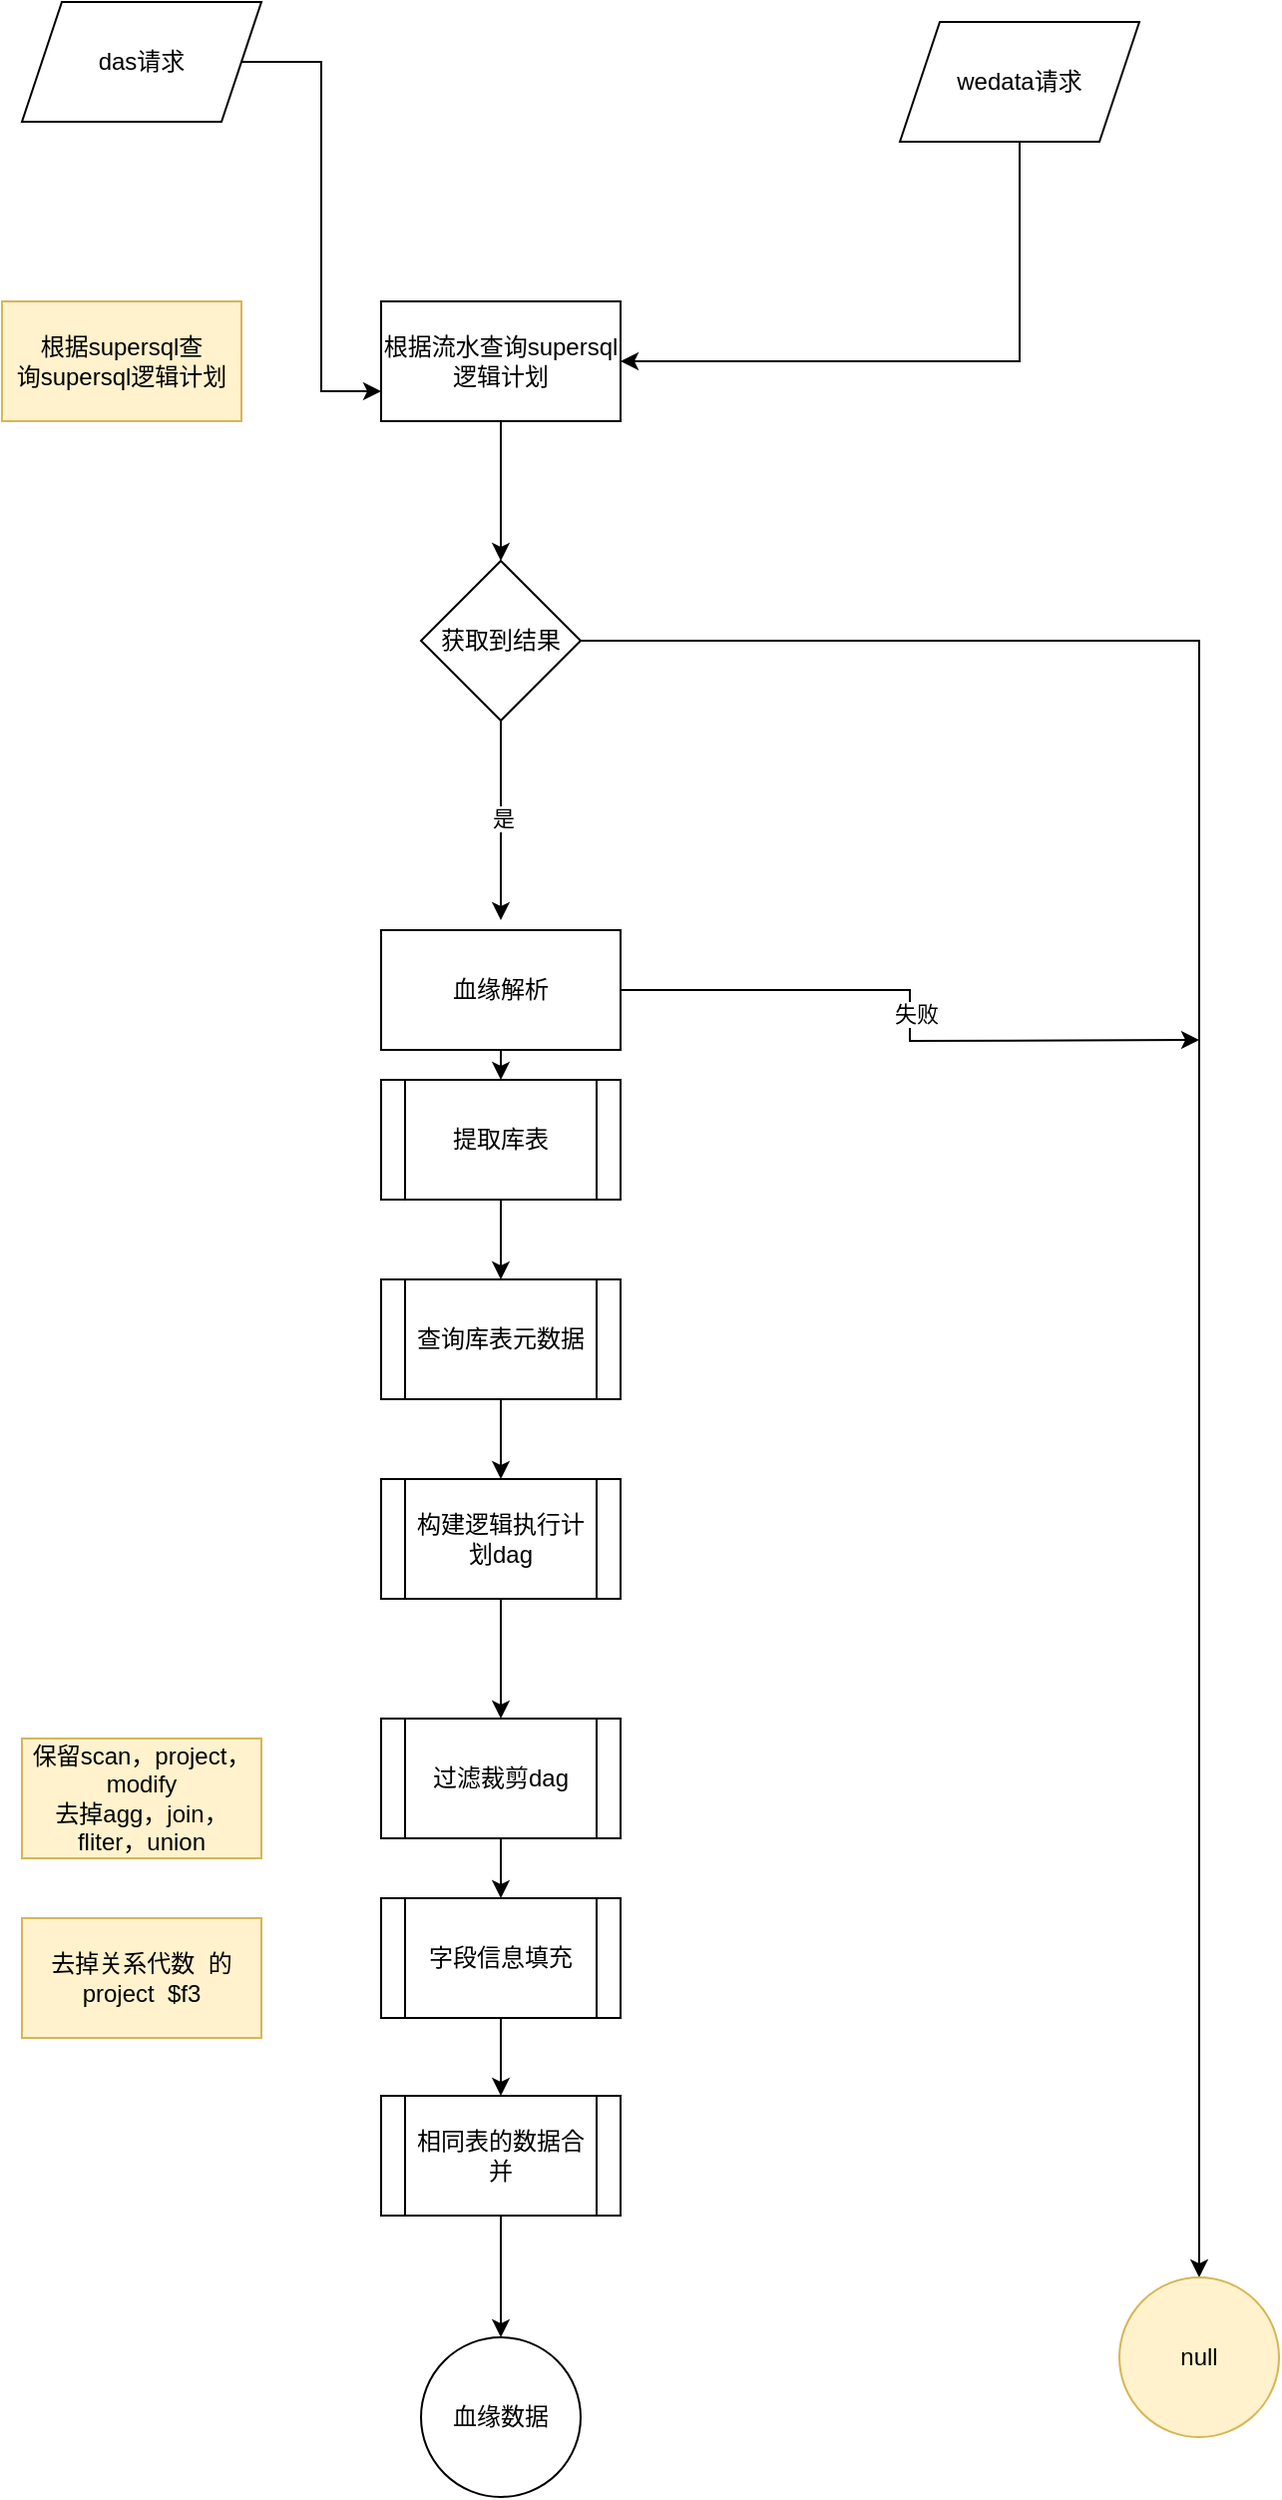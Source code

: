 <mxfile version="24.6.4" type="github">
  <diagram name="第 1 页" id="Ekg-3o6nj7kemqUT62nF">
    <mxGraphModel dx="1010" dy="561" grid="1" gridSize="10" guides="1" tooltips="1" connect="1" arrows="1" fold="1" page="1" pageScale="1" pageWidth="827" pageHeight="1169" math="0" shadow="0">
      <root>
        <mxCell id="0" />
        <mxCell id="1" parent="0" />
        <mxCell id="jEDZygAeWDUvjjWKRz_K-25" style="edgeStyle=orthogonalEdgeStyle;rounded=0;orthogonalLoop=1;jettySize=auto;html=1;entryX=0;entryY=0.75;entryDx=0;entryDy=0;" edge="1" parent="1" source="0-HkkZLS23VQytWbaLBE-1" target="jEDZygAeWDUvjjWKRz_K-2">
          <mxGeometry relative="1" as="geometry" />
        </mxCell>
        <mxCell id="0-HkkZLS23VQytWbaLBE-1" value="das请求" style="shape=parallelogram;perimeter=parallelogramPerimeter;whiteSpace=wrap;html=1;fixedSize=1;" parent="1" vertex="1">
          <mxGeometry x="80" y="60" width="120" height="60" as="geometry" />
        </mxCell>
        <mxCell id="jEDZygAeWDUvjjWKRz_K-24" style="edgeStyle=orthogonalEdgeStyle;rounded=0;orthogonalLoop=1;jettySize=auto;html=1;exitX=0.5;exitY=1;exitDx=0;exitDy=0;entryX=1;entryY=0.5;entryDx=0;entryDy=0;" edge="1" parent="1" source="jEDZygAeWDUvjjWKRz_K-1" target="jEDZygAeWDUvjjWKRz_K-2">
          <mxGeometry relative="1" as="geometry" />
        </mxCell>
        <mxCell id="jEDZygAeWDUvjjWKRz_K-1" value="wedata请求" style="shape=parallelogram;perimeter=parallelogramPerimeter;whiteSpace=wrap;html=1;fixedSize=1;" vertex="1" parent="1">
          <mxGeometry x="520" y="70" width="120" height="60" as="geometry" />
        </mxCell>
        <mxCell id="jEDZygAeWDUvjjWKRz_K-6" style="edgeStyle=orthogonalEdgeStyle;rounded=0;orthogonalLoop=1;jettySize=auto;html=1;exitX=0.5;exitY=1;exitDx=0;exitDy=0;" edge="1" parent="1" source="jEDZygAeWDUvjjWKRz_K-2" target="jEDZygAeWDUvjjWKRz_K-5">
          <mxGeometry relative="1" as="geometry" />
        </mxCell>
        <mxCell id="jEDZygAeWDUvjjWKRz_K-2" value="根据流水查询&lt;span style=&quot;color: rgba(0, 0, 0, 0); font-family: monospace; font-size: 0px; text-align: start; text-wrap: nowrap;&quot;&gt;%3CmxGraphModel%3E%3Croot%3E%3CmxCell%20id%3D%220%22%2F%3E%3CmxCell%20id%3D%221%22%20parent%3D%220%22%2F%3E%3CmxCell%20id%3D%222%22%20value%3D%22%22%20style%3D%22shape%3Dparallelogram%3Bperimeter%3DparallelogramPerimeter%3BwhiteSpace%3Dwrap%3Bhtml%3D1%3BfixedSize%3D1%3B%22%20vertex%3D%221%22%20parent%3D%221%22%3E%3CmxGeometry%20x%3D%22350%22%20y%3D%22210%22%20width%3D%22120%22%20height%3D%2260%22%20as%3D%22geometry%22%2F%3E%3C%2FmxCell%3E%3C%2Froot%3E%3C%2FmxGraphModel%3E&lt;/span&gt;supersql逻辑计划&lt;span style=&quot;color: rgba(0, 0, 0, 0); font-family: monospace; font-size: 0px; text-align: start; text-wrap: nowrap;&quot;&gt;%3CmxGraphModel%3E%3Croot%3E%3CmxCell%20id%3D%220%22%2F%3E%3CmxCell%20id%3D%221%22%20parent%3D%220%22%2F%3E%3CmxCell%20id%3D%222%22%20value%3D%22%22%20style%3D%22shape%3Dparallelogram%3Bperimeter%3DparallelogramPerimeter%3BwhiteSpace%3Dwrap%3Bhtml%3D1%3BfixedSize%3D1%3B%22%20vertex%3D%221%22%20parent%3D%221%22%3E%3CmxGeometry%20x%3D%22350%22%20y%3D%22210%22%20width%3D%22120%22%20height%3D%2260%22%20as%3D%22geometry%22%2F%3E%3C%2FmxCell%3E%3C%2Froot%3E%3C%2FmxGraphModel%3E&lt;/span&gt;" style="rounded=0;whiteSpace=wrap;html=1;" vertex="1" parent="1">
          <mxGeometry x="260" y="210" width="120" height="60" as="geometry" />
        </mxCell>
        <mxCell id="jEDZygAeWDUvjjWKRz_K-3" value="根据supersql查询&lt;span style=&quot;color: rgba(0, 0, 0, 0); font-family: monospace; font-size: 0px; text-align: start; text-wrap: nowrap;&quot;&gt;%3CmxGraphModel%3E%3Croot%3E%3CmxCell%20id%3D%220%22%2F%3E%3CmxCell%20id%3D%221%22%20parent%3D%220%22%2F%3E%3CmxCell%20id%3D%222%22%20value%3D%22%22%20style%3D%22shape%3Dparallelogram%3Bperimeter%3DparallelogramPerimeter%3BwhiteSpace%3Dwrap%3Bhtml%3D1%3BfixedSize%3D1%3B%22%20vertex%3D%221%22%20parent%3D%221%22%3E%3CmxGeometry%20x%3D%22350%22%20y%3D%22210%22%20width%3D%22120%22%20height%3D%2260%22%20as%3D%22geometry%22%2F%3E%3C%2FmxCell%3E%3C%2Froot%3E%3C%2FmxGraphModel%3E&lt;/span&gt;supersql逻辑计划&lt;span style=&quot;color: rgba(0, 0, 0, 0); font-family: monospace; font-size: 0px; text-align: start; text-wrap: nowrap;&quot;&gt;%3CmxGraphModel%3E%3Croot%3E%3CmxCell%20id%3D%220%22%2F%3E%3CmxCell%20id%3D%221%22%20parent%3D%220%22%2F%3E%3CmxCell%20id%3D%222%22%20value%3D%22%22%20style%3D%22shape%3Dparallelogram%3Bperimeter%3DparallelogramPerimeter%3BwhiteSpace%3Dwrap%3Bhtml%3D1%3BfixedSize%3D1%3B%22%20vertex%3D%221%22%20parent%3D%221%22%3E%3CmxGeometry%20x%3D%22350%22%20y%3D%22210%22%20width%3D%22120%22%20height%3D%2260%22%20as%3D%22geometry%22%2F%3E%3C%2FmxCell%3E%3C%2Froot%3E%3C%2FmxGraphModel%3E&lt;/span&gt;" style="rounded=0;whiteSpace=wrap;html=1;fillColor=#fff2cc;strokeColor=#d6b656;" vertex="1" parent="1">
          <mxGeometry x="70" y="210" width="120" height="60" as="geometry" />
        </mxCell>
        <mxCell id="jEDZygAeWDUvjjWKRz_K-7" style="edgeStyle=orthogonalEdgeStyle;rounded=0;orthogonalLoop=1;jettySize=auto;html=1;exitX=0.5;exitY=1;exitDx=0;exitDy=0;" edge="1" parent="1" source="jEDZygAeWDUvjjWKRz_K-5">
          <mxGeometry relative="1" as="geometry">
            <mxPoint x="320" y="520" as="targetPoint" />
          </mxGeometry>
        </mxCell>
        <mxCell id="jEDZygAeWDUvjjWKRz_K-8" value="是" style="edgeLabel;html=1;align=center;verticalAlign=middle;resizable=0;points=[];" vertex="1" connectable="0" parent="jEDZygAeWDUvjjWKRz_K-7">
          <mxGeometry x="-0.037" y="1" relative="1" as="geometry">
            <mxPoint as="offset" />
          </mxGeometry>
        </mxCell>
        <mxCell id="jEDZygAeWDUvjjWKRz_K-35" style="edgeStyle=orthogonalEdgeStyle;rounded=0;orthogonalLoop=1;jettySize=auto;html=1;" edge="1" parent="1" source="jEDZygAeWDUvjjWKRz_K-5" target="jEDZygAeWDUvjjWKRz_K-23">
          <mxGeometry relative="1" as="geometry" />
        </mxCell>
        <mxCell id="jEDZygAeWDUvjjWKRz_K-5" value="获取到结果" style="rhombus;whiteSpace=wrap;html=1;" vertex="1" parent="1">
          <mxGeometry x="280" y="340" width="80" height="80" as="geometry" />
        </mxCell>
        <mxCell id="jEDZygAeWDUvjjWKRz_K-28" style="edgeStyle=orthogonalEdgeStyle;rounded=0;orthogonalLoop=1;jettySize=auto;html=1;exitX=0.5;exitY=1;exitDx=0;exitDy=0;entryX=0.5;entryY=0;entryDx=0;entryDy=0;" edge="1" parent="1" source="jEDZygAeWDUvjjWKRz_K-9" target="jEDZygAeWDUvjjWKRz_K-16">
          <mxGeometry relative="1" as="geometry" />
        </mxCell>
        <mxCell id="jEDZygAeWDUvjjWKRz_K-36" style="edgeStyle=orthogonalEdgeStyle;rounded=0;orthogonalLoop=1;jettySize=auto;html=1;exitX=1;exitY=0.5;exitDx=0;exitDy=0;" edge="1" parent="1" source="jEDZygAeWDUvjjWKRz_K-9">
          <mxGeometry relative="1" as="geometry">
            <mxPoint x="670" y="580" as="targetPoint" />
          </mxGeometry>
        </mxCell>
        <mxCell id="jEDZygAeWDUvjjWKRz_K-37" value="失败" style="edgeLabel;html=1;align=center;verticalAlign=middle;resizable=0;points=[];" vertex="1" connectable="0" parent="jEDZygAeWDUvjjWKRz_K-36">
          <mxGeometry x="-0.005" y="3" relative="1" as="geometry">
            <mxPoint as="offset" />
          </mxGeometry>
        </mxCell>
        <mxCell id="jEDZygAeWDUvjjWKRz_K-9" value="血缘解析" style="rounded=0;whiteSpace=wrap;html=1;" vertex="1" parent="1">
          <mxGeometry x="260" y="525" width="120" height="60" as="geometry" />
        </mxCell>
        <mxCell id="jEDZygAeWDUvjjWKRz_K-15" value="血缘数据" style="ellipse;whiteSpace=wrap;html=1;aspect=fixed;" vertex="1" parent="1">
          <mxGeometry x="280" y="1230" width="80" height="80" as="geometry" />
        </mxCell>
        <mxCell id="jEDZygAeWDUvjjWKRz_K-29" style="edgeStyle=orthogonalEdgeStyle;rounded=0;orthogonalLoop=1;jettySize=auto;html=1;exitX=0.5;exitY=1;exitDx=0;exitDy=0;entryX=0.5;entryY=0;entryDx=0;entryDy=0;" edge="1" parent="1" source="jEDZygAeWDUvjjWKRz_K-16" target="jEDZygAeWDUvjjWKRz_K-17">
          <mxGeometry relative="1" as="geometry" />
        </mxCell>
        <mxCell id="jEDZygAeWDUvjjWKRz_K-16" value="提取库表" style="shape=process;whiteSpace=wrap;html=1;backgroundOutline=1;" vertex="1" parent="1">
          <mxGeometry x="260" y="600" width="120" height="60" as="geometry" />
        </mxCell>
        <mxCell id="jEDZygAeWDUvjjWKRz_K-30" style="edgeStyle=orthogonalEdgeStyle;rounded=0;orthogonalLoop=1;jettySize=auto;html=1;exitX=0.5;exitY=1;exitDx=0;exitDy=0;entryX=0.5;entryY=0;entryDx=0;entryDy=0;" edge="1" parent="1" source="jEDZygAeWDUvjjWKRz_K-17" target="jEDZygAeWDUvjjWKRz_K-20">
          <mxGeometry relative="1" as="geometry" />
        </mxCell>
        <mxCell id="jEDZygAeWDUvjjWKRz_K-17" value="查询库表元数据" style="shape=process;whiteSpace=wrap;html=1;backgroundOutline=1;" vertex="1" parent="1">
          <mxGeometry x="260" y="700" width="120" height="60" as="geometry" />
        </mxCell>
        <mxCell id="jEDZygAeWDUvjjWKRz_K-31" style="edgeStyle=orthogonalEdgeStyle;rounded=0;orthogonalLoop=1;jettySize=auto;html=1;exitX=0.5;exitY=1;exitDx=0;exitDy=0;" edge="1" parent="1" source="jEDZygAeWDUvjjWKRz_K-20" target="jEDZygAeWDUvjjWKRz_K-21">
          <mxGeometry relative="1" as="geometry" />
        </mxCell>
        <mxCell id="jEDZygAeWDUvjjWKRz_K-20" value="构建逻辑执行计划dag" style="shape=process;whiteSpace=wrap;html=1;backgroundOutline=1;" vertex="1" parent="1">
          <mxGeometry x="260" y="800" width="120" height="60" as="geometry" />
        </mxCell>
        <mxCell id="jEDZygAeWDUvjjWKRz_K-32" style="edgeStyle=orthogonalEdgeStyle;rounded=0;orthogonalLoop=1;jettySize=auto;html=1;exitX=0.5;exitY=1;exitDx=0;exitDy=0;entryX=0.5;entryY=0;entryDx=0;entryDy=0;" edge="1" parent="1" source="jEDZygAeWDUvjjWKRz_K-21" target="jEDZygAeWDUvjjWKRz_K-22">
          <mxGeometry relative="1" as="geometry" />
        </mxCell>
        <mxCell id="jEDZygAeWDUvjjWKRz_K-21" value="过滤裁剪dag&lt;span style=&quot;color: rgba(0, 0, 0, 0); font-family: monospace; font-size: 0px; text-align: start; text-wrap: nowrap;&quot;&gt;3CmxGraphModel%3E%3Croot%3E%3CmxCell%20id%3D%220%22%2F%3E%3CmxCell%20id%3D%221%22%20parent%3D%220%22%2F%3E%3CmxCell%20id%3D%222%22%20value%3D%22%E9%80%BB%E8%BE%91%E6%89%A7%E8%A1%8C%E8%AE%A1%E5%88%92dag%22%20style%3D%22shape%3Dprocess%3BwhiteSpace%3Dwrap%3Bhtml%3D1%3BbackgroundOutline%3D1%3B%22%20vertex%3D%221%22%20parent%3D%221%22%3E%3CmxGeometry%20x%3D%22260%22%20y%3D%22880%22%20width%3D%22120%22%20height%3D%2260%22%20as%3D%22geometry%22%2F%3E%3C%2FmxCell%3E%3C%2Froot%3E%3C%2FmxGraphModel%3E&lt;/span&gt;" style="shape=process;whiteSpace=wrap;html=1;backgroundOutline=1;" vertex="1" parent="1">
          <mxGeometry x="260" y="920" width="120" height="60" as="geometry" />
        </mxCell>
        <mxCell id="jEDZygAeWDUvjjWKRz_K-33" style="edgeStyle=orthogonalEdgeStyle;rounded=0;orthogonalLoop=1;jettySize=auto;html=1;exitX=0.5;exitY=1;exitDx=0;exitDy=0;" edge="1" parent="1" source="jEDZygAeWDUvjjWKRz_K-22" target="jEDZygAeWDUvjjWKRz_K-26">
          <mxGeometry relative="1" as="geometry" />
        </mxCell>
        <mxCell id="jEDZygAeWDUvjjWKRz_K-22" value="字段信息填充" style="shape=process;whiteSpace=wrap;html=1;backgroundOutline=1;" vertex="1" parent="1">
          <mxGeometry x="260" y="1010" width="120" height="60" as="geometry" />
        </mxCell>
        <mxCell id="jEDZygAeWDUvjjWKRz_K-23" value="null" style="ellipse;whiteSpace=wrap;html=1;aspect=fixed;fillColor=#fff2cc;strokeColor=#d6b656;" vertex="1" parent="1">
          <mxGeometry x="630" y="1200" width="80" height="80" as="geometry" />
        </mxCell>
        <mxCell id="jEDZygAeWDUvjjWKRz_K-34" style="edgeStyle=orthogonalEdgeStyle;rounded=0;orthogonalLoop=1;jettySize=auto;html=1;exitX=0.5;exitY=1;exitDx=0;exitDy=0;" edge="1" parent="1" source="jEDZygAeWDUvjjWKRz_K-26" target="jEDZygAeWDUvjjWKRz_K-15">
          <mxGeometry relative="1" as="geometry" />
        </mxCell>
        <mxCell id="jEDZygAeWDUvjjWKRz_K-26" value="相同表的数据合并" style="shape=process;whiteSpace=wrap;html=1;backgroundOutline=1;" vertex="1" parent="1">
          <mxGeometry x="260" y="1109" width="120" height="60" as="geometry" />
        </mxCell>
        <mxCell id="jEDZygAeWDUvjjWKRz_K-27" value="保留scan，project，modify&lt;div&gt;去掉agg，join，fliter，union&lt;/div&gt;" style="rounded=0;whiteSpace=wrap;html=1;fillColor=#fff2cc;strokeColor=#d6b656;" vertex="1" parent="1">
          <mxGeometry x="80" y="930" width="120" height="60" as="geometry" />
        </mxCell>
        <mxCell id="jEDZygAeWDUvjjWKRz_K-38" value="去掉关系代数&amp;nbsp; 的project&amp;nbsp; $f3" style="rounded=0;whiteSpace=wrap;html=1;fillColor=#fff2cc;strokeColor=#d6b656;" vertex="1" parent="1">
          <mxGeometry x="80" y="1020" width="120" height="60" as="geometry" />
        </mxCell>
      </root>
    </mxGraphModel>
  </diagram>
</mxfile>
